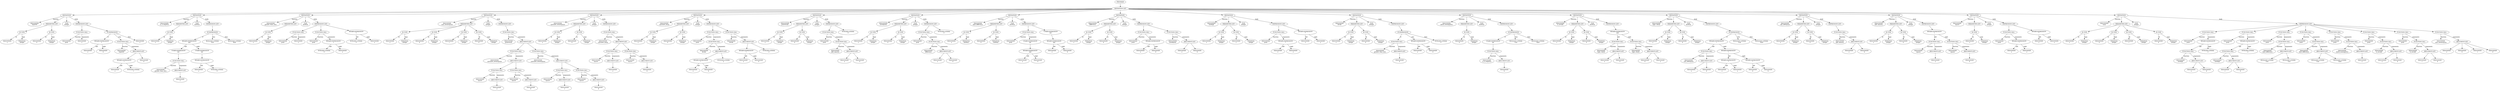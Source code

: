 digraph AST {
node0 [label="PROGRAM"]
node1 [label="DEFINITION-LIST"]
node2 [label="DEFINITION"]
node3 [label="IDENTIFIER\nloopToN"]
node4 [label="PARAMETER-LIST"]
node5 [label="ID-TYPE"]
node6 [label="IDENTIFIER\na"]
node7 [label="TERMINAL\ninteger"]
node8 [label="ID-TYPE"]
node9 [label="IDENTIFIER\nb"]
node10 [label="TERMINAL\ninteger"]
node11 [label="TYPE\ninteger"]
node12 [label="EXPRESSION-LIST"]
node13 [label="FUNCTION-CALL"]
node14 [label="IDENTIFIER\nprint"]
node15 [label="IDENTIFIER\na"]
node16 [label="IF-EXPRESSION"]
node17 [label="BINARY-EXPRESSION\n<"]
node18 [label="IDENTIFIER\na"]
node19 [label="IDENTIFIER\nb"]
node20 [label="FUNCTION-CALL"]
node21 [label="IDENTIFIER\nloopToN"]
node22 [label="ARGUMENT-LIST"]
node23 [label="BINARY-EXPRESSION\n+"]
node24 [label="IDENTIFIER\na"]
node25 [label="INTEGER-LITERAL\n1"]
node26 [label="IDENTIFIER\nb"]
node27 [label="IDENTIFIER\na"]
node28 [label="DEFINITION"]
node29 [label="IDENTIFIER\nis_A_negative"]
node30 [label="PARAMETER-LIST"]
node31 [label="ID-TYPE"]
node32 [label="IDENTIFIER\na"]
node33 [label="TERMINAL\ninteger"]
node34 [label="TYPE\nboolean"]
node35 [label="EXPRESSION-LIST"]
node36 [label="IF-EXPRESSION"]
node37 [label="BINARY-EXPRESSION\nand"]
node38 [label="UNARY-EXPRESSION\nnot"]
node39 [label="FUNCTION-CALL"]
node40 [label="IDENTIFIER\ngreater_than_zero"]
node41 [label="ARGUMENT-LIST"]
node42 [label="IDENTIFIER\na"]
node43 [label="UNARY-EXPRESSION\nnot"]
node44 [label="BINARY-EXPRESSION\n="]
node45 [label="IDENTIFIER\na"]
node46 [label="INTEGER-LITERAL\n0"]
node47 [label="BOOLEAN-LITERAL\ntrue"]
node48 [label="BOOLEAN-LITERAL\nfalse"]
node49 [label="DEFINITION"]
node50 [label="IDENTIFIER\ngreater_than_zero"]
node51 [label="PARAMETER-LIST"]
node52 [label="ID-TYPE"]
node53 [label="IDENTIFIER\na"]
node54 [label="TERMINAL\ninteger"]
node55 [label="TYPE\nboolean"]
node56 [label="EXPRESSION-LIST"]
node57 [label="FUNCTION-CALL"]
node58 [label="IDENTIFIER\nprint"]
node59 [label="IDENTIFIER\na"]
node60 [label="FUNCTION-CALL"]
node61 [label="IDENTIFIER\nprint"]
node62 [label="BINARY-EXPRESSION\n<"]
node63 [label="INTEGER-LITERAL\n0"]
node64 [label="IDENTIFIER\na"]
node65 [label="BINARY-EXPRESSION\n<"]
node66 [label="INTEGER-LITERAL\n0"]
node67 [label="IDENTIFIER\na"]
node68 [label="DEFINITION"]
node69 [label="IDENTIFIER\nsum_meansquare"]
node70 [label="PARAMETER-LIST"]
node71 [label="ID-TYPE"]
node72 [label="IDENTIFIER\na"]
node73 [label="TERMINAL\ninteger"]
node74 [label="ID-TYPE"]
node75 [label="IDENTIFIER\nb"]
node76 [label="TERMINAL\ninteger"]
node77 [label="ID-TYPE"]
node78 [label="IDENTIFIER\nc"]
node79 [label="TERMINAL\ninteger"]
node80 [label="ID-TYPE"]
node81 [label="IDENTIFIER\nd"]
node82 [label="TERMINAL\ninteger"]
node83 [label="TYPE\ninteger"]
node84 [label="EXPRESSION-LIST"]
node85 [label="FUNCTION-CALL"]
node86 [label="IDENTIFIER\nprintresult"]
node87 [label="ARGUMENT-LIST"]
node88 [label="FUNCTION-CALL"]
node89 [label="IDENTIFIER\ncalculate_meansquare"]
node90 [label="ARGUMENT-LIST"]
node91 [label="FUNCTION-CALL"]
node92 [label="IDENTIFIER\nsquare"]
node93 [label="ARGUMENT-LIST"]
node94 [label="IDENTIFIER\na"]
node95 [label="FUNCTION-CALL"]
node96 [label="IDENTIFIER\nsquare"]
node97 [label="ARGUMENT-LIST"]
node98 [label="IDENTIFIER\nb"]
node99 [label="FUNCTION-CALL"]
node100 [label="IDENTIFIER\ncalculate_meansquare"]
node101 [label="ARGUMENT-LIST"]
node102 [label="FUNCTION-CALL"]
node103 [label="IDENTIFIER\nsquare"]
node104 [label="ARGUMENT-LIST"]
node105 [label="IDENTIFIER\nc"]
node106 [label="FUNCTION-CALL"]
node107 [label="IDENTIFIER\nsquare"]
node108 [label="ARGUMENT-LIST"]
node109 [label="IDENTIFIER\nd"]
node110 [label="DEFINITION"]
node111 [label="IDENTIFIER\ncalculate_meansquare"]
node112 [label="PARAMETER-LIST"]
node113 [label="ID-TYPE"]
node114 [label="IDENTIFIER\na"]
node115 [label="TERMINAL\ninteger"]
node116 [label="ID-TYPE"]
node117 [label="IDENTIFIER\nb"]
node118 [label="TERMINAL\ninteger"]
node119 [label="TYPE\ninteger"]
node120 [label="EXPRESSION-LIST"]
node121 [label="FUNCTION-CALL"]
node122 [label="IDENTIFIER\ncalculate_mean"]
node123 [label="ARGUMENT-LIST"]
node124 [label="FUNCTION-CALL"]
node125 [label="IDENTIFIER\nsquare"]
node126 [label="ARGUMENT-LIST"]
node127 [label="IDENTIFIER\na"]
node128 [label="FUNCTION-CALL"]
node129 [label="IDENTIFIER\nsquare"]
node130 [label="ARGUMENT-LIST"]
node131 [label="IDENTIFIER\nb"]
node132 [label="DEFINITION"]
node133 [label="IDENTIFIER\ncalculate_mean"]
node134 [label="PARAMETER-LIST"]
node135 [label="ID-TYPE"]
node136 [label="IDENTIFIER\na"]
node137 [label="TERMINAL\ninteger"]
node138 [label="ID-TYPE"]
node139 [label="IDENTIFIER\nb"]
node140 [label="TERMINAL\ninteger"]
node141 [label="TYPE\ninteger"]
node142 [label="EXPRESSION-LIST"]
node143 [label="FUNCTION-CALL"]
node144 [label="IDENTIFIER\nprint"]
node145 [label="FUNCTION-CALL"]
node146 [label="IDENTIFIER\ndivide"]
node147 [label="ARGUMENT-LIST"]
node148 [label="BINARY-EXPRESSION\n+"]
node149 [label="IDENTIFIER\na"]
node150 [label="IDENTIFIER\nb"]
node151 [label="INTEGER-LITERAL\n2"]
node152 [label="FUNCTION-CALL"]
node153 [label="IDENTIFIER\ndivide"]
node154 [label="ARGUMENT-LIST"]
node155 [label="BINARY-EXPRESSION\n+"]
node156 [label="IDENTIFIER\na"]
node157 [label="IDENTIFIER\nb"]
node158 [label="INTEGER-LITERAL\n2"]
node159 [label="DEFINITION"]
node160 [label="IDENTIFIER\nprintresult"]
node161 [label="PARAMETER-LIST"]
node162 [label="ID-TYPE"]
node163 [label="IDENTIFIER\na"]
node164 [label="TERMINAL\ninteger"]
node165 [label="ID-TYPE"]
node166 [label="IDENTIFIER\nb"]
node167 [label="TERMINAL\ninteger"]
node168 [label="TYPE\ninteger"]
node169 [label="EXPRESSION-LIST"]
node170 [label="FUNCTION-CALL"]
node171 [label="IDENTIFIER\nprint"]
node172 [label="FUNCTION-CALL"]
node173 [label="IDENTIFIER\nadd_squares"]
node174 [label="ARGUMENT-LIST"]
node175 [label="IDENTIFIER\na"]
node176 [label="IDENTIFIER\nb"]
node177 [label="INTEGER-LITERAL\n0"]
node178 [label="DEFINITION"]
node179 [label="IDENTIFIER\nresultprint"]
node180 [label="PARAMETER-LIST"]
node181 [label="ID-TYPE"]
node182 [label="IDENTIFIER\na"]
node183 [label="TERMINAL\ninteger"]
node184 [label="ID-TYPE"]
node185 [label="IDENTIFIER\nb"]
node186 [label="TERMINAL\ninteger"]
node187 [label="TYPE\ninteger"]
node188 [label="EXPRESSION-LIST"]
node189 [label="FUNCTION-CALL"]
node190 [label="IDENTIFIER\nprint"]
node191 [label="FUNCTION-CALL"]
node192 [label="IDENTIFIER\ndifference"]
node193 [label="ARGUMENT-LIST"]
node194 [label="IDENTIFIER\na"]
node195 [label="IDENTIFIER\nb"]
node196 [label="INTEGER-LITERAL\n0"]
node197 [label="DEFINITION"]
node198 [label="IDENTIFIER\nbool_difference"]
node199 [label="PARAMETER-LIST"]
node200 [label="ID-TYPE"]
node201 [label="IDENTIFIER\na"]
node202 [label="TERMINAL\nboolean"]
node203 [label="ID-TYPE"]
node204 [label="IDENTIFIER\nb"]
node205 [label="TERMINAL\nboolean"]
node206 [label="TYPE\nboolean"]
node207 [label="EXPRESSION-LIST"]
node208 [label="FUNCTION-CALL"]
node209 [label="IDENTIFIER\nprint"]
node210 [label="UNARY-EXPRESSION\nnot"]
node211 [label="BINARY-EXPRESSION\nand"]
node212 [label="IDENTIFIER\na"]
node213 [label="IDENTIFIER\nb"]
node214 [label="UNARY-EXPRESSION\nnot"]
node215 [label="BINARY-EXPRESSION\nand"]
node216 [label="IDENTIFIER\na"]
node217 [label="IDENTIFIER\nb"]
node218 [label="DEFINITION"]
node219 [label="IDENTIFIER\ndifference"]
node220 [label="PARAMETER-LIST"]
node221 [label="ID-TYPE"]
node222 [label="IDENTIFIER\na"]
node223 [label="TERMINAL\ninteger"]
node224 [label="ID-TYPE"]
node225 [label="IDENTIFIER\nb"]
node226 [label="TERMINAL\ninteger"]
node227 [label="TYPE\ninteger"]
node228 [label="EXPRESSION-LIST"]
node229 [label="FUNCTION-CALL"]
node230 [label="IDENTIFIER\nprint"]
node231 [label="BINARY-EXPRESSION\n-"]
node232 [label="IDENTIFIER\na"]
node233 [label="IDENTIFIER\nb"]
node234 [label="FUNCTION-CALL"]
node235 [label="IDENTIFIER\nresultprint"]
node236 [label="ARGUMENT-LIST"]
node237 [label="IDENTIFIER\na"]
node238 [label="IDENTIFIER\nb"]
node239 [label="DEFINITION"]
node240 [label="IDENTIFIER\nmultiply"]
node241 [label="PARAMETER-LIST"]
node242 [label="ID-TYPE"]
node243 [label="IDENTIFIER\nx"]
node244 [label="TERMINAL\ninteger"]
node245 [label="ID-TYPE"]
node246 [label="IDENTIFIER\ny"]
node247 [label="TERMINAL\ninteger"]
node248 [label="TYPE\ninteger"]
node249 [label="EXPRESSION-LIST"]
node250 [label="FUNCTION-CALL"]
node251 [label="IDENTIFIER\nprint"]
node252 [label="BINARY-EXPRESSION\n*"]
node253 [label="IDENTIFIER\nx"]
node254 [label="IDENTIFIER\ny"]
node255 [label="BINARY-EXPRESSION\n*"]
node256 [label="IDENTIFIER\nx"]
node257 [label="IDENTIFIER\ny"]
node258 [label="DEFINITION"]
node259 [label="IDENTIFIER\ndivide"]
node260 [label="PARAMETER-LIST"]
node261 [label="ID-TYPE"]
node262 [label="IDENTIFIER\na"]
node263 [label="TERMINAL\ninteger"]
node264 [label="ID-TYPE"]
node265 [label="IDENTIFIER\nb"]
node266 [label="TERMINAL\ninteger"]
node267 [label="TYPE\ninteger"]
node268 [label="EXPRESSION-LIST"]
node269 [label="IF-EXPRESSION"]
node270 [label="FUNCTION-CALL"]
node271 [label="IDENTIFIER\ngreater_than_zero"]
node272 [label="ARGUMENT-LIST"]
node273 [label="IDENTIFIER\nb"]
node274 [label="BINARY-EXPRESSION\n/"]
node275 [label="IDENTIFIER\na"]
node276 [label="IDENTIFIER\nb"]
node277 [label="INTEGER-LITERAL\n0"]
node278 [label="DEFINITION"]
node279 [label="IDENTIFIER\ncheck_nonnegative"]
node280 [label="PARAMETER-LIST"]
node281 [label="ID-TYPE"]
node282 [label="IDENTIFIER\nb"]
node283 [label="TERMINAL\ninteger"]
node284 [label="TYPE\nboolean"]
node285 [label="EXPRESSION-LIST"]
node286 [label="IF-EXPRESSION"]
node287 [label="UNARY-EXPRESSION\nnot"]
node288 [label="FUNCTION-CALL"]
node289 [label="IDENTIFIER\nis_A_negative"]
node290 [label="ARGUMENT-LIST"]
node291 [label="IDENTIFIER\nb"]
node292 [label="BOOLEAN-LITERAL\ntrue"]
node293 [label="BOOLEAN-LITERAL\nfalse"]
node294 [label="DEFINITION"]
node295 [label="IDENTIFIER\nis_invalid"]
node296 [label="PARAMETER-LIST"]
node297 [label="ID-TYPE"]
node298 [label="IDENTIFIER\na"]
node299 [label="TERMINAL\ninteger"]
node300 [label="ID-TYPE"]
node301 [label="IDENTIFIER\nb"]
node302 [label="TERMINAL\ninteger"]
node303 [label="TYPE\nboolean"]
node304 [label="EXPRESSION-LIST"]
node305 [label="BINARY-EXPRESSION\nand"]
node306 [label="FUNCTION-CALL"]
node307 [label="IDENTIFIER\nlogic_check"]
node308 [label="ARGUMENT-LIST"]
node309 [label="IDENTIFIER\na"]
node310 [label="IDENTIFIER\nb"]
node311 [label="FUNCTION-CALL"]
node312 [label="IDENTIFIER\nlogic_check"]
node313 [label="ARGUMENT-LIST"]
node314 [label="IDENTIFIER\nb"]
node315 [label="IDENTIFIER\na"]
node316 [label="DEFINITION"]
node317 [label="IDENTIFIER\nlogic_check"]
node318 [label="PARAMETER-LIST"]
node319 [label="ID-TYPE"]
node320 [label="IDENTIFIER\na"]
node321 [label="TERMINAL\ninteger"]
node322 [label="ID-TYPE"]
node323 [label="IDENTIFIER\nb"]
node324 [label="TERMINAL\ninteger"]
node325 [label="TYPE\nboolean"]
node326 [label="EXPRESSION-LIST"]
node327 [label="IF-EXPRESSION"]
node328 [label="BINARY-EXPRESSION\n="]
node329 [label="FUNCTION-CALL"]
node330 [label="IDENTIFIER\ncall_addsquare"]
node331 [label="ARGUMENT-LIST"]
node332 [label="IDENTIFIER\na"]
node333 [label="IDENTIFIER\nb"]
node334 [label="BINARY-EXPRESSION\n+"]
node335 [label="BINARY-EXPRESSION\n*"]
node336 [label="IDENTIFIER\na"]
node337 [label="IDENTIFIER\na"]
node338 [label="BINARY-EXPRESSION\n*"]
node339 [label="IDENTIFIER\nb"]
node340 [label="IDENTIFIER\nb"]
node341 [label="BOOLEAN-LITERAL\ntrue"]
node342 [label="BOOLEAN-LITERAL\nfalse"]
node343 [label="DEFINITION"]
node344 [label="IDENTIFIER\ncall_addsquare"]
node345 [label="PARAMETER-LIST"]
node346 [label="ID-TYPE"]
node347 [label="IDENTIFIER\na"]
node348 [label="TERMINAL\ninteger"]
node349 [label="ID-TYPE"]
node350 [label="IDENTIFIER\nb"]
node351 [label="TERMINAL\ninteger"]
node352 [label="TYPE\ninteger"]
node353 [label="EXPRESSION-LIST"]
node354 [label="FUNCTION-CALL"]
node355 [label="IDENTIFIER\nadd_squares"]
node356 [label="ARGUMENT-LIST"]
node357 [label="IDENTIFIER\na"]
node358 [label="IDENTIFIER\nb"]
node359 [label="DEFINITION"]
node360 [label="IDENTIFIER\nadd_squares"]
node361 [label="PARAMETER-LIST"]
node362 [label="ID-TYPE"]
node363 [label="IDENTIFIER\na"]
node364 [label="TERMINAL\ninteger"]
node365 [label="ID-TYPE"]
node366 [label="IDENTIFIER\nb"]
node367 [label="TERMINAL\ninteger"]
node368 [label="TYPE\ninteger"]
node369 [label="EXPRESSION-LIST"]
node370 [label="BINARY-EXPRESSION\n+"]
node371 [label="FUNCTION-CALL"]
node372 [label="IDENTIFIER\nsquare"]
node373 [label="ARGUMENT-LIST"]
node374 [label="IDENTIFIER\na"]
node375 [label="FUNCTION-CALL"]
node376 [label="IDENTIFIER\nsquare"]
node377 [label="ARGUMENT-LIST"]
node378 [label="IDENTIFIER\nb"]
node379 [label="DEFINITION"]
node380 [label="IDENTIFIER\nsquare"]
node381 [label="PARAMETER-LIST"]
node382 [label="ID-TYPE"]
node383 [label="IDENTIFIER\na"]
node384 [label="TERMINAL\ninteger"]
node385 [label="TYPE\ninteger"]
node386 [label="EXPRESSION-LIST"]
node387 [label="FUNCTION-CALL"]
node388 [label="IDENTIFIER\nprint"]
node389 [label="BINARY-EXPRESSION\n*"]
node390 [label="IDENTIFIER\na"]
node391 [label="IDENTIFIER\na"]
node392 [label="BINARY-EXPRESSION\n*"]
node393 [label="IDENTIFIER\na"]
node394 [label="IDENTIFIER\na"]
node395 [label="DEFINITION"]
node396 [label="IDENTIFIER\nmain"]
node397 [label="PARAMETER-LIST"]
node398 [label="ID-TYPE"]
node399 [label="IDENTIFIER\na"]
node400 [label="TERMINAL\ninteger"]
node401 [label="ID-TYPE"]
node402 [label="IDENTIFIER\nb"]
node403 [label="TERMINAL\ninteger"]
node404 [label="ID-TYPE"]
node405 [label="IDENTIFIER\nc"]
node406 [label="TERMINAL\ninteger"]
node407 [label="ID-TYPE"]
node408 [label="IDENTIFIER\nd"]
node409 [label="TERMINAL\ninteger"]
node410 [label="TYPE\ninteger"]
node411 [label="EXPRESSION-LIST"]
node412 [label="FUNCTION-CALL"]
node413 [label="IDENTIFIER\nprint"]
node414 [label="BINARY-EXPRESSION\n/"]
node415 [label="FUNCTION-CALL"]
node416 [label="IDENTIFIER\nmultiply"]
node417 [label="ARGUMENT-LIST"]
node418 [label="IDENTIFIER\na"]
node419 [label="IDENTIFIER\nb"]
node420 [label="INTEGER-LITERAL\n2"]
node421 [label="FUNCTION-CALL"]
node422 [label="IDENTIFIER\nprint"]
node423 [label="BINARY-EXPRESSION\n/"]
node424 [label="FUNCTION-CALL"]
node425 [label="IDENTIFIER\nmultiply"]
node426 [label="ARGUMENT-LIST"]
node427 [label="IDENTIFIER\nc"]
node428 [label="IDENTIFIER\nd"]
node429 [label="INTEGER-LITERAL\n2"]
node430 [label="FUNCTION-CALL"]
node431 [label="IDENTIFIER\nprint"]
node432 [label="FUNCTION-CALL"]
node433 [label="IDENTIFIER\nbool_difference"]
node434 [label="ARGUMENT-LIST"]
node435 [label="BOOLEAN-LITERAL\ntrue"]
node436 [label="BOOLEAN-LITERAL\ntrue"]
node437 [label="FUNCTION-CALL"]
node438 [label="IDENTIFIER\nprint"]
node439 [label="FUNCTION-CALL"]
node440 [label="IDENTIFIER\nbool_difference"]
node441 [label="ARGUMENT-LIST"]
node442 [label="BOOLEAN-LITERAL\ntrue"]
node443 [label="BOOLEAN-LITERAL\nfalse"]
node444 [label="FUNCTION-CALL"]
node445 [label="IDENTIFIER\nprint"]
node446 [label="FUNCTION-CALL"]
node447 [label="IDENTIFIER\ncheck_nonnegative"]
node448 [label="ARGUMENT-LIST"]
node449 [label="IDENTIFIER\na"]
node450 [label="FUNCTION-CALL"]
node451 [label="IDENTIFIER\nprint"]
node452 [label="FUNCTION-CALL"]
node453 [label="IDENTIFIER\nis_invalid"]
node454 [label="ARGUMENT-LIST"]
node455 [label="IDENTIFIER\na"]
node456 [label="IDENTIFIER\nb"]
node457 [label="FUNCTION-CALL"]
node458 [label="IDENTIFIER\nprint"]
node459 [label="FUNCTION-CALL"]
node460 [label="IDENTIFIER\nis_invalid"]
node461 [label="ARGUMENT-LIST"]
node462 [label="IDENTIFIER\nc"]
node463 [label="IDENTIFIER\nd"]
node464 [label="FUNCTION-CALL"]
node465 [label="IDENTIFIER\nsum_meansquare"]
node466 [label="ARGUMENT-LIST"]
node467 [label="IDENTIFIER\na"]
node468 [label="IDENTIFIER\nb"]
node469 [label="IDENTIFIER\nc"]
node470 [label="IDENTIFIER\nd"]
node2 -> node3 [label="function"]
node5 -> node6 [label="id"]
node5 -> node7 [label="type"]
node4 -> node5
node8 -> node9 [label="id"]
node8 -> node10 [label="type"]
node4 -> node8
node2 -> node4
node2 -> node11
node13 -> node14 [label="function"]
node13 -> node15 [label="arguments"]
node12 -> node13
node17 -> node18 [label="left"]
node17 -> node19 [label="right"]
node16 -> node17 [label="if"]
node20 -> node21 [label="function"]
node23 -> node24 [label="left"]
node23 -> node25 [label="right"]
node22 -> node23
node22 -> node26
node20 -> node22 [label="arguments"]
node16 -> node20 [label="else"]
node16 -> node27 [label="then"]
node12 -> node16
node2 -> node12 [label="body"]
node1 -> node2
node28 -> node29 [label="function"]
node31 -> node32 [label="id"]
node31 -> node33 [label="type"]
node30 -> node31
node28 -> node30
node28 -> node34
node39 -> node40 [label="function"]
node41 -> node42
node39 -> node41 [label="arguments"]
node38 -> node39
node37 -> node38 [label="left"]
node44 -> node45 [label="left"]
node44 -> node46 [label="right"]
node43 -> node44
node37 -> node43 [label="right"]
node36 -> node37 [label="if"]
node36 -> node47 [label="else"]
node36 -> node48 [label="then"]
node35 -> node36
node28 -> node35 [label="body"]
node1 -> node28
node49 -> node50 [label="function"]
node52 -> node53 [label="id"]
node52 -> node54 [label="type"]
node51 -> node52
node49 -> node51
node49 -> node55
node57 -> node58 [label="function"]
node57 -> node59 [label="arguments"]
node56 -> node57
node60 -> node61 [label="function"]
node62 -> node63 [label="left"]
node62 -> node64 [label="right"]
node60 -> node62 [label="arguments"]
node56 -> node60
node65 -> node66 [label="left"]
node65 -> node67 [label="right"]
node56 -> node65
node49 -> node56 [label="body"]
node1 -> node49
node68 -> node69 [label="function"]
node71 -> node72 [label="id"]
node71 -> node73 [label="type"]
node70 -> node71
node74 -> node75 [label="id"]
node74 -> node76 [label="type"]
node70 -> node74
node77 -> node78 [label="id"]
node77 -> node79 [label="type"]
node70 -> node77
node80 -> node81 [label="id"]
node80 -> node82 [label="type"]
node70 -> node80
node68 -> node70
node68 -> node83
node85 -> node86 [label="function"]
node88 -> node89 [label="function"]
node91 -> node92 [label="function"]
node93 -> node94
node91 -> node93 [label="arguments"]
node90 -> node91
node95 -> node96 [label="function"]
node97 -> node98
node95 -> node97 [label="arguments"]
node90 -> node95
node88 -> node90 [label="arguments"]
node87 -> node88
node99 -> node100 [label="function"]
node102 -> node103 [label="function"]
node104 -> node105
node102 -> node104 [label="arguments"]
node101 -> node102
node106 -> node107 [label="function"]
node108 -> node109
node106 -> node108 [label="arguments"]
node101 -> node106
node99 -> node101 [label="arguments"]
node87 -> node99
node85 -> node87 [label="arguments"]
node84 -> node85
node68 -> node84 [label="body"]
node1 -> node68
node110 -> node111 [label="function"]
node113 -> node114 [label="id"]
node113 -> node115 [label="type"]
node112 -> node113
node116 -> node117 [label="id"]
node116 -> node118 [label="type"]
node112 -> node116
node110 -> node112
node110 -> node119
node121 -> node122 [label="function"]
node124 -> node125 [label="function"]
node126 -> node127
node124 -> node126 [label="arguments"]
node123 -> node124
node128 -> node129 [label="function"]
node130 -> node131
node128 -> node130 [label="arguments"]
node123 -> node128
node121 -> node123 [label="arguments"]
node120 -> node121
node110 -> node120 [label="body"]
node1 -> node110
node132 -> node133 [label="function"]
node135 -> node136 [label="id"]
node135 -> node137 [label="type"]
node134 -> node135
node138 -> node139 [label="id"]
node138 -> node140 [label="type"]
node134 -> node138
node132 -> node134
node132 -> node141
node143 -> node144 [label="function"]
node145 -> node146 [label="function"]
node148 -> node149 [label="left"]
node148 -> node150 [label="right"]
node147 -> node148
node147 -> node151
node145 -> node147 [label="arguments"]
node143 -> node145 [label="arguments"]
node142 -> node143
node152 -> node153 [label="function"]
node155 -> node156 [label="left"]
node155 -> node157 [label="right"]
node154 -> node155
node154 -> node158
node152 -> node154 [label="arguments"]
node142 -> node152
node132 -> node142 [label="body"]
node1 -> node132
node159 -> node160 [label="function"]
node162 -> node163 [label="id"]
node162 -> node164 [label="type"]
node161 -> node162
node165 -> node166 [label="id"]
node165 -> node167 [label="type"]
node161 -> node165
node159 -> node161
node159 -> node168
node170 -> node171 [label="function"]
node172 -> node173 [label="function"]
node174 -> node175
node174 -> node176
node172 -> node174 [label="arguments"]
node170 -> node172 [label="arguments"]
node169 -> node170
node169 -> node177
node159 -> node169 [label="body"]
node1 -> node159
node178 -> node179 [label="function"]
node181 -> node182 [label="id"]
node181 -> node183 [label="type"]
node180 -> node181
node184 -> node185 [label="id"]
node184 -> node186 [label="type"]
node180 -> node184
node178 -> node180
node178 -> node187
node189 -> node190 [label="function"]
node191 -> node192 [label="function"]
node193 -> node194
node193 -> node195
node191 -> node193 [label="arguments"]
node189 -> node191 [label="arguments"]
node188 -> node189
node188 -> node196
node178 -> node188 [label="body"]
node1 -> node178
node197 -> node198 [label="function"]
node200 -> node201 [label="id"]
node200 -> node202 [label="type"]
node199 -> node200
node203 -> node204 [label="id"]
node203 -> node205 [label="type"]
node199 -> node203
node197 -> node199
node197 -> node206
node208 -> node209 [label="function"]
node211 -> node212 [label="left"]
node211 -> node213 [label="right"]
node210 -> node211
node208 -> node210 [label="arguments"]
node207 -> node208
node215 -> node216 [label="left"]
node215 -> node217 [label="right"]
node214 -> node215
node207 -> node214
node197 -> node207 [label="body"]
node1 -> node197
node218 -> node219 [label="function"]
node221 -> node222 [label="id"]
node221 -> node223 [label="type"]
node220 -> node221
node224 -> node225 [label="id"]
node224 -> node226 [label="type"]
node220 -> node224
node218 -> node220
node218 -> node227
node229 -> node230 [label="function"]
node231 -> node232 [label="left"]
node231 -> node233 [label="right"]
node229 -> node231 [label="arguments"]
node228 -> node229
node234 -> node235 [label="function"]
node236 -> node237
node236 -> node238
node234 -> node236 [label="arguments"]
node228 -> node234
node218 -> node228 [label="body"]
node1 -> node218
node239 -> node240 [label="function"]
node242 -> node243 [label="id"]
node242 -> node244 [label="type"]
node241 -> node242
node245 -> node246 [label="id"]
node245 -> node247 [label="type"]
node241 -> node245
node239 -> node241
node239 -> node248
node250 -> node251 [label="function"]
node252 -> node253 [label="left"]
node252 -> node254 [label="right"]
node250 -> node252 [label="arguments"]
node249 -> node250
node255 -> node256 [label="left"]
node255 -> node257 [label="right"]
node249 -> node255
node239 -> node249 [label="body"]
node1 -> node239
node258 -> node259 [label="function"]
node261 -> node262 [label="id"]
node261 -> node263 [label="type"]
node260 -> node261
node264 -> node265 [label="id"]
node264 -> node266 [label="type"]
node260 -> node264
node258 -> node260
node258 -> node267
node270 -> node271 [label="function"]
node272 -> node273
node270 -> node272 [label="arguments"]
node269 -> node270 [label="if"]
node274 -> node275 [label="left"]
node274 -> node276 [label="right"]
node269 -> node274 [label="else"]
node269 -> node277 [label="then"]
node268 -> node269
node258 -> node268 [label="body"]
node1 -> node258
node278 -> node279 [label="function"]
node281 -> node282 [label="id"]
node281 -> node283 [label="type"]
node280 -> node281
node278 -> node280
node278 -> node284
node288 -> node289 [label="function"]
node290 -> node291
node288 -> node290 [label="arguments"]
node287 -> node288
node286 -> node287 [label="if"]
node286 -> node292 [label="else"]
node286 -> node293 [label="then"]
node285 -> node286
node278 -> node285 [label="body"]
node1 -> node278
node294 -> node295 [label="function"]
node297 -> node298 [label="id"]
node297 -> node299 [label="type"]
node296 -> node297
node300 -> node301 [label="id"]
node300 -> node302 [label="type"]
node296 -> node300
node294 -> node296
node294 -> node303
node306 -> node307 [label="function"]
node308 -> node309
node308 -> node310
node306 -> node308 [label="arguments"]
node305 -> node306 [label="left"]
node311 -> node312 [label="function"]
node313 -> node314
node313 -> node315
node311 -> node313 [label="arguments"]
node305 -> node311 [label="right"]
node304 -> node305
node294 -> node304 [label="body"]
node1 -> node294
node316 -> node317 [label="function"]
node319 -> node320 [label="id"]
node319 -> node321 [label="type"]
node318 -> node319
node322 -> node323 [label="id"]
node322 -> node324 [label="type"]
node318 -> node322
node316 -> node318
node316 -> node325
node329 -> node330 [label="function"]
node331 -> node332
node331 -> node333
node329 -> node331 [label="arguments"]
node328 -> node329 [label="left"]
node335 -> node336 [label="left"]
node335 -> node337 [label="right"]
node334 -> node335 [label="left"]
node338 -> node339 [label="left"]
node338 -> node340 [label="right"]
node334 -> node338 [label="right"]
node328 -> node334 [label="right"]
node327 -> node328 [label="if"]
node327 -> node341 [label="else"]
node327 -> node342 [label="then"]
node326 -> node327
node316 -> node326 [label="body"]
node1 -> node316
node343 -> node344 [label="function"]
node346 -> node347 [label="id"]
node346 -> node348 [label="type"]
node345 -> node346
node349 -> node350 [label="id"]
node349 -> node351 [label="type"]
node345 -> node349
node343 -> node345
node343 -> node352
node354 -> node355 [label="function"]
node356 -> node357
node356 -> node358
node354 -> node356 [label="arguments"]
node353 -> node354
node343 -> node353 [label="body"]
node1 -> node343
node359 -> node360 [label="function"]
node362 -> node363 [label="id"]
node362 -> node364 [label="type"]
node361 -> node362
node365 -> node366 [label="id"]
node365 -> node367 [label="type"]
node361 -> node365
node359 -> node361
node359 -> node368
node371 -> node372 [label="function"]
node373 -> node374
node371 -> node373 [label="arguments"]
node370 -> node371 [label="left"]
node375 -> node376 [label="function"]
node377 -> node378
node375 -> node377 [label="arguments"]
node370 -> node375 [label="right"]
node369 -> node370
node359 -> node369 [label="body"]
node1 -> node359
node379 -> node380 [label="function"]
node382 -> node383 [label="id"]
node382 -> node384 [label="type"]
node381 -> node382
node379 -> node381
node379 -> node385
node387 -> node388 [label="function"]
node389 -> node390 [label="left"]
node389 -> node391 [label="right"]
node387 -> node389 [label="arguments"]
node386 -> node387
node392 -> node393 [label="left"]
node392 -> node394 [label="right"]
node386 -> node392
node379 -> node386 [label="body"]
node1 -> node379
node395 -> node396 [label="function"]
node398 -> node399 [label="id"]
node398 -> node400 [label="type"]
node397 -> node398
node401 -> node402 [label="id"]
node401 -> node403 [label="type"]
node397 -> node401
node404 -> node405 [label="id"]
node404 -> node406 [label="type"]
node397 -> node404
node407 -> node408 [label="id"]
node407 -> node409 [label="type"]
node397 -> node407
node395 -> node397
node395 -> node410
node412 -> node413 [label="function"]
node415 -> node416 [label="function"]
node417 -> node418
node417 -> node419
node415 -> node417 [label="arguments"]
node414 -> node415 [label="left"]
node414 -> node420 [label="right"]
node412 -> node414 [label="arguments"]
node411 -> node412
node421 -> node422 [label="function"]
node424 -> node425 [label="function"]
node426 -> node427
node426 -> node428
node424 -> node426 [label="arguments"]
node423 -> node424 [label="left"]
node423 -> node429 [label="right"]
node421 -> node423 [label="arguments"]
node411 -> node421
node430 -> node431 [label="function"]
node432 -> node433 [label="function"]
node434 -> node435
node434 -> node436
node432 -> node434 [label="arguments"]
node430 -> node432 [label="arguments"]
node411 -> node430
node437 -> node438 [label="function"]
node439 -> node440 [label="function"]
node441 -> node442
node441 -> node443
node439 -> node441 [label="arguments"]
node437 -> node439 [label="arguments"]
node411 -> node437
node444 -> node445 [label="function"]
node446 -> node447 [label="function"]
node448 -> node449
node446 -> node448 [label="arguments"]
node444 -> node446 [label="arguments"]
node411 -> node444
node450 -> node451 [label="function"]
node452 -> node453 [label="function"]
node454 -> node455
node454 -> node456
node452 -> node454 [label="arguments"]
node450 -> node452 [label="arguments"]
node411 -> node450
node457 -> node458 [label="function"]
node459 -> node460 [label="function"]
node461 -> node462
node461 -> node463
node459 -> node461 [label="arguments"]
node457 -> node459 [label="arguments"]
node411 -> node457
node464 -> node465 [label="function"]
node466 -> node467
node466 -> node468
node466 -> node469
node466 -> node470
node464 -> node466 [label="arguments"]
node411 -> node464
node395 -> node411 [label="body"]
node1 -> node395
node0 -> node1
}